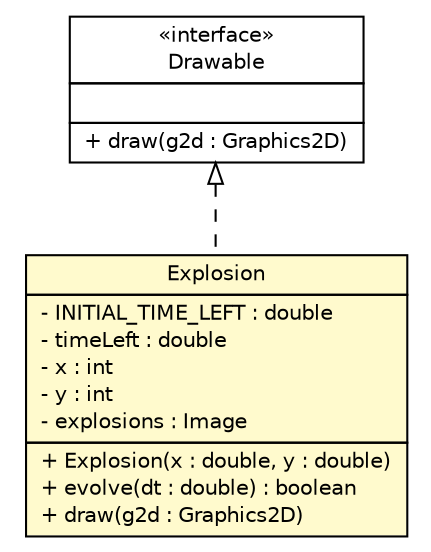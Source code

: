 #!/usr/local/bin/dot
#
# Class diagram 
# Generated by UMLGraph version R5_6 (http://www.umlgraph.org/)
#

digraph G {
	edge [fontname="Helvetica",fontsize=10,labelfontname="Helvetica",labelfontsize=10];
	node [fontname="Helvetica",fontsize=10,shape=plaintext];
	nodesep=0.25;
	ranksep=0.5;
	// main.Explosion
	c8330 [label=<<table title="main.Explosion" border="0" cellborder="1" cellspacing="0" cellpadding="2" port="p" bgcolor="lemonChiffon" href="./Explosion.html">
		<tr><td><table border="0" cellspacing="0" cellpadding="1">
<tr><td align="center" balign="center"> Explosion </td></tr>
		</table></td></tr>
		<tr><td><table border="0" cellspacing="0" cellpadding="1">
<tr><td align="left" balign="left"> - INITIAL_TIME_LEFT : double </td></tr>
<tr><td align="left" balign="left"> - timeLeft : double </td></tr>
<tr><td align="left" balign="left"> - x : int </td></tr>
<tr><td align="left" balign="left"> - y : int </td></tr>
<tr><td align="left" balign="left"> - explosions : Image </td></tr>
		</table></td></tr>
		<tr><td><table border="0" cellspacing="0" cellpadding="1">
<tr><td align="left" balign="left"> + Explosion(x : double, y : double) </td></tr>
<tr><td align="left" balign="left"> + evolve(dt : double) : boolean </td></tr>
<tr><td align="left" balign="left"> + draw(g2d : Graphics2D) </td></tr>
		</table></td></tr>
		</table>>, URL="./Explosion.html", fontname="Helvetica", fontcolor="black", fontsize=10.0];
	// main.Drawable
	c8332 [label=<<table title="main.Drawable" border="0" cellborder="1" cellspacing="0" cellpadding="2" port="p" href="./Drawable.html">
		<tr><td><table border="0" cellspacing="0" cellpadding="1">
<tr><td align="center" balign="center"> &#171;interface&#187; </td></tr>
<tr><td align="center" balign="center"> Drawable </td></tr>
		</table></td></tr>
		<tr><td><table border="0" cellspacing="0" cellpadding="1">
<tr><td align="left" balign="left">  </td></tr>
		</table></td></tr>
		<tr><td><table border="0" cellspacing="0" cellpadding="1">
<tr><td align="left" balign="left"> + draw(g2d : Graphics2D) </td></tr>
		</table></td></tr>
		</table>>, URL="./Drawable.html", fontname="Helvetica", fontcolor="black", fontsize=10.0];
	//main.Explosion implements main.Drawable
	c8332:p -> c8330:p [dir=back,arrowtail=empty,style=dashed];
}

